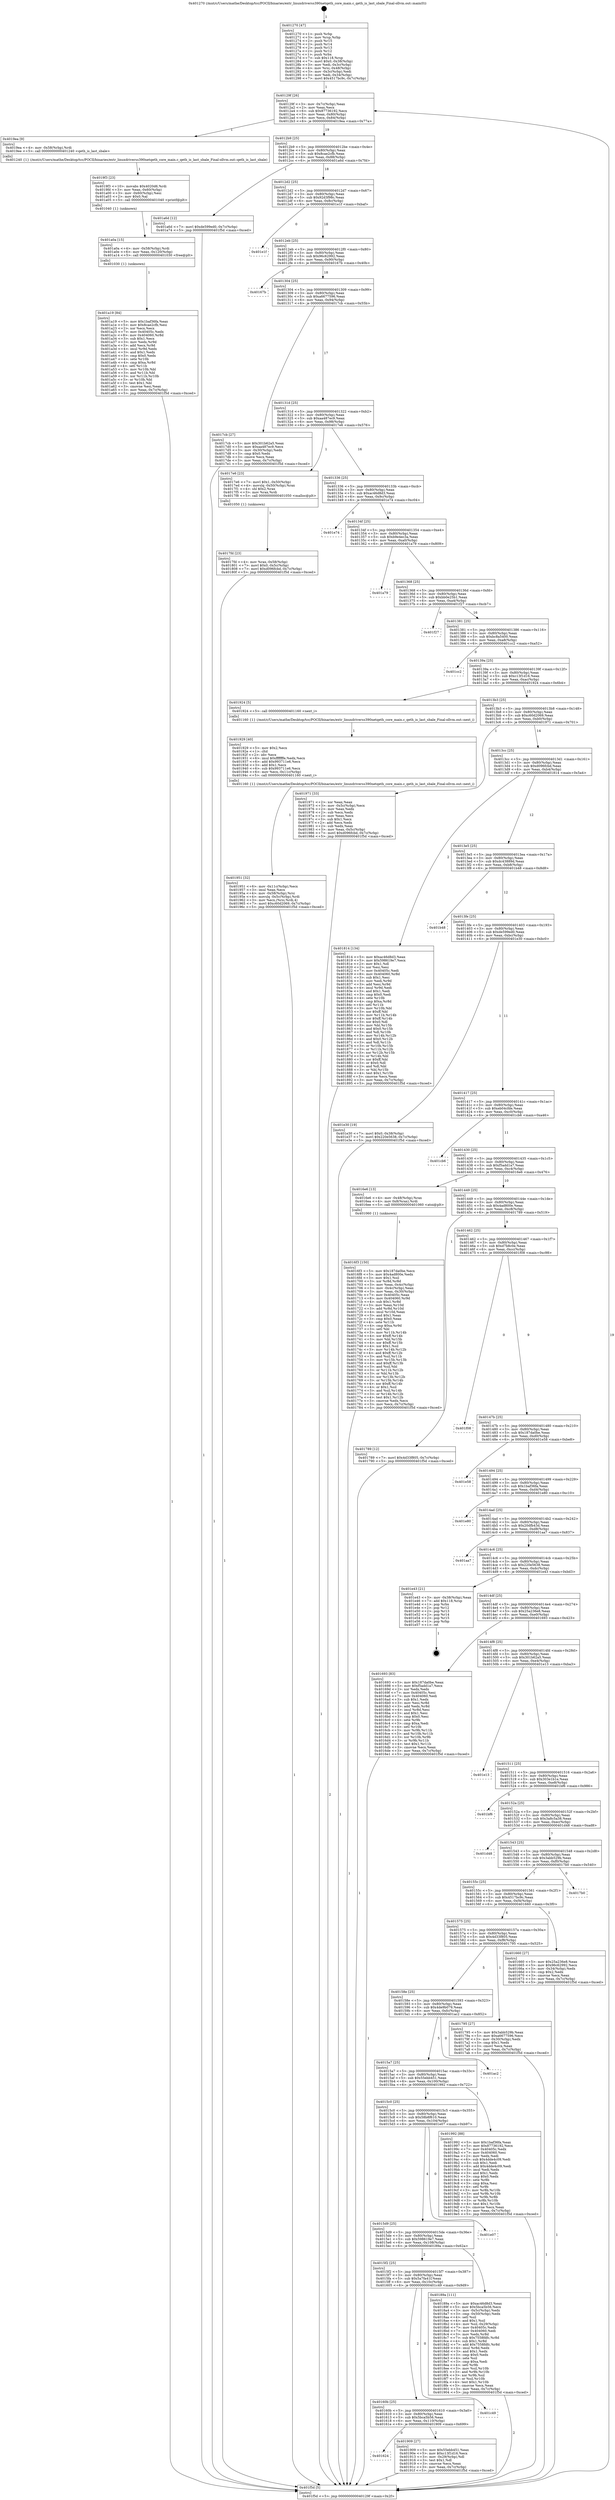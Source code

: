 digraph "0x401270" {
  label = "0x401270 (/mnt/c/Users/mathe/Desktop/tcc/POCII/binaries/extr_linuxdriverss390netqeth_core_main.c_qeth_is_last_sbale_Final-ollvm.out::main(0))"
  labelloc = "t"
  node[shape=record]

  Entry [label="",width=0.3,height=0.3,shape=circle,fillcolor=black,style=filled]
  "0x40129f" [label="{
     0x40129f [26]\l
     | [instrs]\l
     &nbsp;&nbsp;0x40129f \<+3\>: mov -0x7c(%rbp),%eax\l
     &nbsp;&nbsp;0x4012a2 \<+2\>: mov %eax,%ecx\l
     &nbsp;&nbsp;0x4012a4 \<+6\>: sub $0x87736192,%ecx\l
     &nbsp;&nbsp;0x4012aa \<+3\>: mov %eax,-0x80(%rbp)\l
     &nbsp;&nbsp;0x4012ad \<+6\>: mov %ecx,-0x84(%rbp)\l
     &nbsp;&nbsp;0x4012b3 \<+6\>: je 00000000004019ea \<main+0x77a\>\l
  }"]
  "0x4019ea" [label="{
     0x4019ea [9]\l
     | [instrs]\l
     &nbsp;&nbsp;0x4019ea \<+4\>: mov -0x58(%rbp),%rdi\l
     &nbsp;&nbsp;0x4019ee \<+5\>: call 0000000000401240 \<qeth_is_last_sbale\>\l
     | [calls]\l
     &nbsp;&nbsp;0x401240 \{1\} (/mnt/c/Users/mathe/Desktop/tcc/POCII/binaries/extr_linuxdriverss390netqeth_core_main.c_qeth_is_last_sbale_Final-ollvm.out::qeth_is_last_sbale)\l
  }"]
  "0x4012b9" [label="{
     0x4012b9 [25]\l
     | [instrs]\l
     &nbsp;&nbsp;0x4012b9 \<+5\>: jmp 00000000004012be \<main+0x4e\>\l
     &nbsp;&nbsp;0x4012be \<+3\>: mov -0x80(%rbp),%eax\l
     &nbsp;&nbsp;0x4012c1 \<+5\>: sub $0x8cae2cfb,%eax\l
     &nbsp;&nbsp;0x4012c6 \<+6\>: mov %eax,-0x88(%rbp)\l
     &nbsp;&nbsp;0x4012cc \<+6\>: je 0000000000401a6d \<main+0x7fd\>\l
  }"]
  Exit [label="",width=0.3,height=0.3,shape=circle,fillcolor=black,style=filled,peripheries=2]
  "0x401a6d" [label="{
     0x401a6d [12]\l
     | [instrs]\l
     &nbsp;&nbsp;0x401a6d \<+7\>: movl $0xde599ed0,-0x7c(%rbp)\l
     &nbsp;&nbsp;0x401a74 \<+5\>: jmp 0000000000401f5d \<main+0xced\>\l
  }"]
  "0x4012d2" [label="{
     0x4012d2 [25]\l
     | [instrs]\l
     &nbsp;&nbsp;0x4012d2 \<+5\>: jmp 00000000004012d7 \<main+0x67\>\l
     &nbsp;&nbsp;0x4012d7 \<+3\>: mov -0x80(%rbp),%eax\l
     &nbsp;&nbsp;0x4012da \<+5\>: sub $0x92d3f98c,%eax\l
     &nbsp;&nbsp;0x4012df \<+6\>: mov %eax,-0x8c(%rbp)\l
     &nbsp;&nbsp;0x4012e5 \<+6\>: je 0000000000401e1f \<main+0xbaf\>\l
  }"]
  "0x401a19" [label="{
     0x401a19 [84]\l
     | [instrs]\l
     &nbsp;&nbsp;0x401a19 \<+5\>: mov $0x1baf36fa,%eax\l
     &nbsp;&nbsp;0x401a1e \<+5\>: mov $0x8cae2cfb,%esi\l
     &nbsp;&nbsp;0x401a23 \<+2\>: xor %ecx,%ecx\l
     &nbsp;&nbsp;0x401a25 \<+7\>: mov 0x40405c,%edx\l
     &nbsp;&nbsp;0x401a2c \<+8\>: mov 0x404060,%r8d\l
     &nbsp;&nbsp;0x401a34 \<+3\>: sub $0x1,%ecx\l
     &nbsp;&nbsp;0x401a37 \<+3\>: mov %edx,%r9d\l
     &nbsp;&nbsp;0x401a3a \<+3\>: add %ecx,%r9d\l
     &nbsp;&nbsp;0x401a3d \<+4\>: imul %r9d,%edx\l
     &nbsp;&nbsp;0x401a41 \<+3\>: and $0x1,%edx\l
     &nbsp;&nbsp;0x401a44 \<+3\>: cmp $0x0,%edx\l
     &nbsp;&nbsp;0x401a47 \<+4\>: sete %r10b\l
     &nbsp;&nbsp;0x401a4b \<+4\>: cmp $0xa,%r8d\l
     &nbsp;&nbsp;0x401a4f \<+4\>: setl %r11b\l
     &nbsp;&nbsp;0x401a53 \<+3\>: mov %r10b,%bl\l
     &nbsp;&nbsp;0x401a56 \<+3\>: and %r11b,%bl\l
     &nbsp;&nbsp;0x401a59 \<+3\>: xor %r11b,%r10b\l
     &nbsp;&nbsp;0x401a5c \<+3\>: or %r10b,%bl\l
     &nbsp;&nbsp;0x401a5f \<+3\>: test $0x1,%bl\l
     &nbsp;&nbsp;0x401a62 \<+3\>: cmovne %esi,%eax\l
     &nbsp;&nbsp;0x401a65 \<+3\>: mov %eax,-0x7c(%rbp)\l
     &nbsp;&nbsp;0x401a68 \<+5\>: jmp 0000000000401f5d \<main+0xced\>\l
  }"]
  "0x401e1f" [label="{
     0x401e1f\l
  }", style=dashed]
  "0x4012eb" [label="{
     0x4012eb [25]\l
     | [instrs]\l
     &nbsp;&nbsp;0x4012eb \<+5\>: jmp 00000000004012f0 \<main+0x80\>\l
     &nbsp;&nbsp;0x4012f0 \<+3\>: mov -0x80(%rbp),%eax\l
     &nbsp;&nbsp;0x4012f3 \<+5\>: sub $0x96c62992,%eax\l
     &nbsp;&nbsp;0x4012f8 \<+6\>: mov %eax,-0x90(%rbp)\l
     &nbsp;&nbsp;0x4012fe \<+6\>: je 000000000040167b \<main+0x40b\>\l
  }"]
  "0x401a0a" [label="{
     0x401a0a [15]\l
     | [instrs]\l
     &nbsp;&nbsp;0x401a0a \<+4\>: mov -0x58(%rbp),%rdi\l
     &nbsp;&nbsp;0x401a0e \<+6\>: mov %eax,-0x120(%rbp)\l
     &nbsp;&nbsp;0x401a14 \<+5\>: call 0000000000401030 \<free@plt\>\l
     | [calls]\l
     &nbsp;&nbsp;0x401030 \{1\} (unknown)\l
  }"]
  "0x40167b" [label="{
     0x40167b\l
  }", style=dashed]
  "0x401304" [label="{
     0x401304 [25]\l
     | [instrs]\l
     &nbsp;&nbsp;0x401304 \<+5\>: jmp 0000000000401309 \<main+0x99\>\l
     &nbsp;&nbsp;0x401309 \<+3\>: mov -0x80(%rbp),%eax\l
     &nbsp;&nbsp;0x40130c \<+5\>: sub $0xa6677596,%eax\l
     &nbsp;&nbsp;0x401311 \<+6\>: mov %eax,-0x94(%rbp)\l
     &nbsp;&nbsp;0x401317 \<+6\>: je 00000000004017cb \<main+0x55b\>\l
  }"]
  "0x4019f3" [label="{
     0x4019f3 [23]\l
     | [instrs]\l
     &nbsp;&nbsp;0x4019f3 \<+10\>: movabs $0x4020d6,%rdi\l
     &nbsp;&nbsp;0x4019fd \<+3\>: mov %eax,-0x60(%rbp)\l
     &nbsp;&nbsp;0x401a00 \<+3\>: mov -0x60(%rbp),%esi\l
     &nbsp;&nbsp;0x401a03 \<+2\>: mov $0x0,%al\l
     &nbsp;&nbsp;0x401a05 \<+5\>: call 0000000000401040 \<printf@plt\>\l
     | [calls]\l
     &nbsp;&nbsp;0x401040 \{1\} (unknown)\l
  }"]
  "0x4017cb" [label="{
     0x4017cb [27]\l
     | [instrs]\l
     &nbsp;&nbsp;0x4017cb \<+5\>: mov $0x301b62a5,%eax\l
     &nbsp;&nbsp;0x4017d0 \<+5\>: mov $0xaa487ec9,%ecx\l
     &nbsp;&nbsp;0x4017d5 \<+3\>: mov -0x30(%rbp),%edx\l
     &nbsp;&nbsp;0x4017d8 \<+3\>: cmp $0x0,%edx\l
     &nbsp;&nbsp;0x4017db \<+3\>: cmove %ecx,%eax\l
     &nbsp;&nbsp;0x4017de \<+3\>: mov %eax,-0x7c(%rbp)\l
     &nbsp;&nbsp;0x4017e1 \<+5\>: jmp 0000000000401f5d \<main+0xced\>\l
  }"]
  "0x40131d" [label="{
     0x40131d [25]\l
     | [instrs]\l
     &nbsp;&nbsp;0x40131d \<+5\>: jmp 0000000000401322 \<main+0xb2\>\l
     &nbsp;&nbsp;0x401322 \<+3\>: mov -0x80(%rbp),%eax\l
     &nbsp;&nbsp;0x401325 \<+5\>: sub $0xaa487ec9,%eax\l
     &nbsp;&nbsp;0x40132a \<+6\>: mov %eax,-0x98(%rbp)\l
     &nbsp;&nbsp;0x401330 \<+6\>: je 00000000004017e6 \<main+0x576\>\l
  }"]
  "0x401951" [label="{
     0x401951 [32]\l
     | [instrs]\l
     &nbsp;&nbsp;0x401951 \<+6\>: mov -0x11c(%rbp),%ecx\l
     &nbsp;&nbsp;0x401957 \<+3\>: imul %eax,%ecx\l
     &nbsp;&nbsp;0x40195a \<+4\>: mov -0x58(%rbp),%rsi\l
     &nbsp;&nbsp;0x40195e \<+4\>: movslq -0x5c(%rbp),%rdi\l
     &nbsp;&nbsp;0x401962 \<+3\>: mov %ecx,(%rsi,%rdi,4)\l
     &nbsp;&nbsp;0x401965 \<+7\>: movl $0xc60d2069,-0x7c(%rbp)\l
     &nbsp;&nbsp;0x40196c \<+5\>: jmp 0000000000401f5d \<main+0xced\>\l
  }"]
  "0x4017e6" [label="{
     0x4017e6 [23]\l
     | [instrs]\l
     &nbsp;&nbsp;0x4017e6 \<+7\>: movl $0x1,-0x50(%rbp)\l
     &nbsp;&nbsp;0x4017ed \<+4\>: movslq -0x50(%rbp),%rax\l
     &nbsp;&nbsp;0x4017f1 \<+4\>: shl $0x2,%rax\l
     &nbsp;&nbsp;0x4017f5 \<+3\>: mov %rax,%rdi\l
     &nbsp;&nbsp;0x4017f8 \<+5\>: call 0000000000401050 \<malloc@plt\>\l
     | [calls]\l
     &nbsp;&nbsp;0x401050 \{1\} (unknown)\l
  }"]
  "0x401336" [label="{
     0x401336 [25]\l
     | [instrs]\l
     &nbsp;&nbsp;0x401336 \<+5\>: jmp 000000000040133b \<main+0xcb\>\l
     &nbsp;&nbsp;0x40133b \<+3\>: mov -0x80(%rbp),%eax\l
     &nbsp;&nbsp;0x40133e \<+5\>: sub $0xac46d8d3,%eax\l
     &nbsp;&nbsp;0x401343 \<+6\>: mov %eax,-0x9c(%rbp)\l
     &nbsp;&nbsp;0x401349 \<+6\>: je 0000000000401e74 \<main+0xc04\>\l
  }"]
  "0x401929" [label="{
     0x401929 [40]\l
     | [instrs]\l
     &nbsp;&nbsp;0x401929 \<+5\>: mov $0x2,%ecx\l
     &nbsp;&nbsp;0x40192e \<+1\>: cltd\l
     &nbsp;&nbsp;0x40192f \<+2\>: idiv %ecx\l
     &nbsp;&nbsp;0x401931 \<+6\>: imul $0xfffffffe,%edx,%ecx\l
     &nbsp;&nbsp;0x401937 \<+6\>: add $0x993711e6,%ecx\l
     &nbsp;&nbsp;0x40193d \<+3\>: add $0x1,%ecx\l
     &nbsp;&nbsp;0x401940 \<+6\>: sub $0x993711e6,%ecx\l
     &nbsp;&nbsp;0x401946 \<+6\>: mov %ecx,-0x11c(%rbp)\l
     &nbsp;&nbsp;0x40194c \<+5\>: call 0000000000401160 \<next_i\>\l
     | [calls]\l
     &nbsp;&nbsp;0x401160 \{1\} (/mnt/c/Users/mathe/Desktop/tcc/POCII/binaries/extr_linuxdriverss390netqeth_core_main.c_qeth_is_last_sbale_Final-ollvm.out::next_i)\l
  }"]
  "0x401e74" [label="{
     0x401e74\l
  }", style=dashed]
  "0x40134f" [label="{
     0x40134f [25]\l
     | [instrs]\l
     &nbsp;&nbsp;0x40134f \<+5\>: jmp 0000000000401354 \<main+0xe4\>\l
     &nbsp;&nbsp;0x401354 \<+3\>: mov -0x80(%rbp),%eax\l
     &nbsp;&nbsp;0x401357 \<+5\>: sub $0xb9e4ec3a,%eax\l
     &nbsp;&nbsp;0x40135c \<+6\>: mov %eax,-0xa0(%rbp)\l
     &nbsp;&nbsp;0x401362 \<+6\>: je 0000000000401a79 \<main+0x809\>\l
  }"]
  "0x401624" [label="{
     0x401624\l
  }", style=dashed]
  "0x401a79" [label="{
     0x401a79\l
  }", style=dashed]
  "0x401368" [label="{
     0x401368 [25]\l
     | [instrs]\l
     &nbsp;&nbsp;0x401368 \<+5\>: jmp 000000000040136d \<main+0xfd\>\l
     &nbsp;&nbsp;0x40136d \<+3\>: mov -0x80(%rbp),%eax\l
     &nbsp;&nbsp;0x401370 \<+5\>: sub $0xbb0e25b1,%eax\l
     &nbsp;&nbsp;0x401375 \<+6\>: mov %eax,-0xa4(%rbp)\l
     &nbsp;&nbsp;0x40137b \<+6\>: je 0000000000401f27 \<main+0xcb7\>\l
  }"]
  "0x401909" [label="{
     0x401909 [27]\l
     | [instrs]\l
     &nbsp;&nbsp;0x401909 \<+5\>: mov $0x55ebb451,%eax\l
     &nbsp;&nbsp;0x40190e \<+5\>: mov $0xc13f1d16,%ecx\l
     &nbsp;&nbsp;0x401913 \<+3\>: mov -0x29(%rbp),%dl\l
     &nbsp;&nbsp;0x401916 \<+3\>: test $0x1,%dl\l
     &nbsp;&nbsp;0x401919 \<+3\>: cmovne %ecx,%eax\l
     &nbsp;&nbsp;0x40191c \<+3\>: mov %eax,-0x7c(%rbp)\l
     &nbsp;&nbsp;0x40191f \<+5\>: jmp 0000000000401f5d \<main+0xced\>\l
  }"]
  "0x401f27" [label="{
     0x401f27\l
  }", style=dashed]
  "0x401381" [label="{
     0x401381 [25]\l
     | [instrs]\l
     &nbsp;&nbsp;0x401381 \<+5\>: jmp 0000000000401386 \<main+0x116\>\l
     &nbsp;&nbsp;0x401386 \<+3\>: mov -0x80(%rbp),%eax\l
     &nbsp;&nbsp;0x401389 \<+5\>: sub $0xbc8a5400,%eax\l
     &nbsp;&nbsp;0x40138e \<+6\>: mov %eax,-0xa8(%rbp)\l
     &nbsp;&nbsp;0x401394 \<+6\>: je 0000000000401cc2 \<main+0xa52\>\l
  }"]
  "0x40160b" [label="{
     0x40160b [25]\l
     | [instrs]\l
     &nbsp;&nbsp;0x40160b \<+5\>: jmp 0000000000401610 \<main+0x3a0\>\l
     &nbsp;&nbsp;0x401610 \<+3\>: mov -0x80(%rbp),%eax\l
     &nbsp;&nbsp;0x401613 \<+5\>: sub $0x5bca5b56,%eax\l
     &nbsp;&nbsp;0x401618 \<+6\>: mov %eax,-0x110(%rbp)\l
     &nbsp;&nbsp;0x40161e \<+6\>: je 0000000000401909 \<main+0x699\>\l
  }"]
  "0x401cc2" [label="{
     0x401cc2\l
  }", style=dashed]
  "0x40139a" [label="{
     0x40139a [25]\l
     | [instrs]\l
     &nbsp;&nbsp;0x40139a \<+5\>: jmp 000000000040139f \<main+0x12f\>\l
     &nbsp;&nbsp;0x40139f \<+3\>: mov -0x80(%rbp),%eax\l
     &nbsp;&nbsp;0x4013a2 \<+5\>: sub $0xc13f1d16,%eax\l
     &nbsp;&nbsp;0x4013a7 \<+6\>: mov %eax,-0xac(%rbp)\l
     &nbsp;&nbsp;0x4013ad \<+6\>: je 0000000000401924 \<main+0x6b4\>\l
  }"]
  "0x401c49" [label="{
     0x401c49\l
  }", style=dashed]
  "0x401924" [label="{
     0x401924 [5]\l
     | [instrs]\l
     &nbsp;&nbsp;0x401924 \<+5\>: call 0000000000401160 \<next_i\>\l
     | [calls]\l
     &nbsp;&nbsp;0x401160 \{1\} (/mnt/c/Users/mathe/Desktop/tcc/POCII/binaries/extr_linuxdriverss390netqeth_core_main.c_qeth_is_last_sbale_Final-ollvm.out::next_i)\l
  }"]
  "0x4013b3" [label="{
     0x4013b3 [25]\l
     | [instrs]\l
     &nbsp;&nbsp;0x4013b3 \<+5\>: jmp 00000000004013b8 \<main+0x148\>\l
     &nbsp;&nbsp;0x4013b8 \<+3\>: mov -0x80(%rbp),%eax\l
     &nbsp;&nbsp;0x4013bb \<+5\>: sub $0xc60d2069,%eax\l
     &nbsp;&nbsp;0x4013c0 \<+6\>: mov %eax,-0xb0(%rbp)\l
     &nbsp;&nbsp;0x4013c6 \<+6\>: je 0000000000401971 \<main+0x701\>\l
  }"]
  "0x4015f2" [label="{
     0x4015f2 [25]\l
     | [instrs]\l
     &nbsp;&nbsp;0x4015f2 \<+5\>: jmp 00000000004015f7 \<main+0x387\>\l
     &nbsp;&nbsp;0x4015f7 \<+3\>: mov -0x80(%rbp),%eax\l
     &nbsp;&nbsp;0x4015fa \<+5\>: sub $0x5a7fa41f,%eax\l
     &nbsp;&nbsp;0x4015ff \<+6\>: mov %eax,-0x10c(%rbp)\l
     &nbsp;&nbsp;0x401605 \<+6\>: je 0000000000401c49 \<main+0x9d9\>\l
  }"]
  "0x401971" [label="{
     0x401971 [33]\l
     | [instrs]\l
     &nbsp;&nbsp;0x401971 \<+2\>: xor %eax,%eax\l
     &nbsp;&nbsp;0x401973 \<+3\>: mov -0x5c(%rbp),%ecx\l
     &nbsp;&nbsp;0x401976 \<+2\>: mov %eax,%edx\l
     &nbsp;&nbsp;0x401978 \<+2\>: sub %ecx,%edx\l
     &nbsp;&nbsp;0x40197a \<+2\>: mov %eax,%ecx\l
     &nbsp;&nbsp;0x40197c \<+3\>: sub $0x1,%ecx\l
     &nbsp;&nbsp;0x40197f \<+2\>: add %ecx,%edx\l
     &nbsp;&nbsp;0x401981 \<+2\>: sub %edx,%eax\l
     &nbsp;&nbsp;0x401983 \<+3\>: mov %eax,-0x5c(%rbp)\l
     &nbsp;&nbsp;0x401986 \<+7\>: movl $0xd096fcbd,-0x7c(%rbp)\l
     &nbsp;&nbsp;0x40198d \<+5\>: jmp 0000000000401f5d \<main+0xced\>\l
  }"]
  "0x4013cc" [label="{
     0x4013cc [25]\l
     | [instrs]\l
     &nbsp;&nbsp;0x4013cc \<+5\>: jmp 00000000004013d1 \<main+0x161\>\l
     &nbsp;&nbsp;0x4013d1 \<+3\>: mov -0x80(%rbp),%eax\l
     &nbsp;&nbsp;0x4013d4 \<+5\>: sub $0xd096fcbd,%eax\l
     &nbsp;&nbsp;0x4013d9 \<+6\>: mov %eax,-0xb4(%rbp)\l
     &nbsp;&nbsp;0x4013df \<+6\>: je 0000000000401814 \<main+0x5a4\>\l
  }"]
  "0x40189a" [label="{
     0x40189a [111]\l
     | [instrs]\l
     &nbsp;&nbsp;0x40189a \<+5\>: mov $0xac46d8d3,%eax\l
     &nbsp;&nbsp;0x40189f \<+5\>: mov $0x5bca5b56,%ecx\l
     &nbsp;&nbsp;0x4018a4 \<+3\>: mov -0x5c(%rbp),%edx\l
     &nbsp;&nbsp;0x4018a7 \<+3\>: cmp -0x50(%rbp),%edx\l
     &nbsp;&nbsp;0x4018aa \<+4\>: setl %sil\l
     &nbsp;&nbsp;0x4018ae \<+4\>: and $0x1,%sil\l
     &nbsp;&nbsp;0x4018b2 \<+4\>: mov %sil,-0x29(%rbp)\l
     &nbsp;&nbsp;0x4018b6 \<+7\>: mov 0x40405c,%edx\l
     &nbsp;&nbsp;0x4018bd \<+7\>: mov 0x404060,%edi\l
     &nbsp;&nbsp;0x4018c4 \<+3\>: mov %edx,%r8d\l
     &nbsp;&nbsp;0x4018c7 \<+7\>: sub $0x7558fdfc,%r8d\l
     &nbsp;&nbsp;0x4018ce \<+4\>: sub $0x1,%r8d\l
     &nbsp;&nbsp;0x4018d2 \<+7\>: add $0x7558fdfc,%r8d\l
     &nbsp;&nbsp;0x4018d9 \<+4\>: imul %r8d,%edx\l
     &nbsp;&nbsp;0x4018dd \<+3\>: and $0x1,%edx\l
     &nbsp;&nbsp;0x4018e0 \<+3\>: cmp $0x0,%edx\l
     &nbsp;&nbsp;0x4018e3 \<+4\>: sete %sil\l
     &nbsp;&nbsp;0x4018e7 \<+3\>: cmp $0xa,%edi\l
     &nbsp;&nbsp;0x4018ea \<+4\>: setl %r9b\l
     &nbsp;&nbsp;0x4018ee \<+3\>: mov %sil,%r10b\l
     &nbsp;&nbsp;0x4018f1 \<+3\>: and %r9b,%r10b\l
     &nbsp;&nbsp;0x4018f4 \<+3\>: xor %r9b,%sil\l
     &nbsp;&nbsp;0x4018f7 \<+3\>: or %sil,%r10b\l
     &nbsp;&nbsp;0x4018fa \<+4\>: test $0x1,%r10b\l
     &nbsp;&nbsp;0x4018fe \<+3\>: cmovne %ecx,%eax\l
     &nbsp;&nbsp;0x401901 \<+3\>: mov %eax,-0x7c(%rbp)\l
     &nbsp;&nbsp;0x401904 \<+5\>: jmp 0000000000401f5d \<main+0xced\>\l
  }"]
  "0x401814" [label="{
     0x401814 [134]\l
     | [instrs]\l
     &nbsp;&nbsp;0x401814 \<+5\>: mov $0xac46d8d3,%eax\l
     &nbsp;&nbsp;0x401819 \<+5\>: mov $0x598619e7,%ecx\l
     &nbsp;&nbsp;0x40181e \<+2\>: mov $0x1,%dl\l
     &nbsp;&nbsp;0x401820 \<+2\>: xor %esi,%esi\l
     &nbsp;&nbsp;0x401822 \<+7\>: mov 0x40405c,%edi\l
     &nbsp;&nbsp;0x401829 \<+8\>: mov 0x404060,%r8d\l
     &nbsp;&nbsp;0x401831 \<+3\>: sub $0x1,%esi\l
     &nbsp;&nbsp;0x401834 \<+3\>: mov %edi,%r9d\l
     &nbsp;&nbsp;0x401837 \<+3\>: add %esi,%r9d\l
     &nbsp;&nbsp;0x40183a \<+4\>: imul %r9d,%edi\l
     &nbsp;&nbsp;0x40183e \<+3\>: and $0x1,%edi\l
     &nbsp;&nbsp;0x401841 \<+3\>: cmp $0x0,%edi\l
     &nbsp;&nbsp;0x401844 \<+4\>: sete %r10b\l
     &nbsp;&nbsp;0x401848 \<+4\>: cmp $0xa,%r8d\l
     &nbsp;&nbsp;0x40184c \<+4\>: setl %r11b\l
     &nbsp;&nbsp;0x401850 \<+3\>: mov %r10b,%bl\l
     &nbsp;&nbsp;0x401853 \<+3\>: xor $0xff,%bl\l
     &nbsp;&nbsp;0x401856 \<+3\>: mov %r11b,%r14b\l
     &nbsp;&nbsp;0x401859 \<+4\>: xor $0xff,%r14b\l
     &nbsp;&nbsp;0x40185d \<+3\>: xor $0x0,%dl\l
     &nbsp;&nbsp;0x401860 \<+3\>: mov %bl,%r15b\l
     &nbsp;&nbsp;0x401863 \<+4\>: and $0x0,%r15b\l
     &nbsp;&nbsp;0x401867 \<+3\>: and %dl,%r10b\l
     &nbsp;&nbsp;0x40186a \<+3\>: mov %r14b,%r12b\l
     &nbsp;&nbsp;0x40186d \<+4\>: and $0x0,%r12b\l
     &nbsp;&nbsp;0x401871 \<+3\>: and %dl,%r11b\l
     &nbsp;&nbsp;0x401874 \<+3\>: or %r10b,%r15b\l
     &nbsp;&nbsp;0x401877 \<+3\>: or %r11b,%r12b\l
     &nbsp;&nbsp;0x40187a \<+3\>: xor %r12b,%r15b\l
     &nbsp;&nbsp;0x40187d \<+3\>: or %r14b,%bl\l
     &nbsp;&nbsp;0x401880 \<+3\>: xor $0xff,%bl\l
     &nbsp;&nbsp;0x401883 \<+3\>: or $0x0,%dl\l
     &nbsp;&nbsp;0x401886 \<+2\>: and %dl,%bl\l
     &nbsp;&nbsp;0x401888 \<+3\>: or %bl,%r15b\l
     &nbsp;&nbsp;0x40188b \<+4\>: test $0x1,%r15b\l
     &nbsp;&nbsp;0x40188f \<+3\>: cmovne %ecx,%eax\l
     &nbsp;&nbsp;0x401892 \<+3\>: mov %eax,-0x7c(%rbp)\l
     &nbsp;&nbsp;0x401895 \<+5\>: jmp 0000000000401f5d \<main+0xced\>\l
  }"]
  "0x4013e5" [label="{
     0x4013e5 [25]\l
     | [instrs]\l
     &nbsp;&nbsp;0x4013e5 \<+5\>: jmp 00000000004013ea \<main+0x17a\>\l
     &nbsp;&nbsp;0x4013ea \<+3\>: mov -0x80(%rbp),%eax\l
     &nbsp;&nbsp;0x4013ed \<+5\>: sub $0xdc43889d,%eax\l
     &nbsp;&nbsp;0x4013f2 \<+6\>: mov %eax,-0xb8(%rbp)\l
     &nbsp;&nbsp;0x4013f8 \<+6\>: je 0000000000401b48 \<main+0x8d8\>\l
  }"]
  "0x4015d9" [label="{
     0x4015d9 [25]\l
     | [instrs]\l
     &nbsp;&nbsp;0x4015d9 \<+5\>: jmp 00000000004015de \<main+0x36e\>\l
     &nbsp;&nbsp;0x4015de \<+3\>: mov -0x80(%rbp),%eax\l
     &nbsp;&nbsp;0x4015e1 \<+5\>: sub $0x598619e7,%eax\l
     &nbsp;&nbsp;0x4015e6 \<+6\>: mov %eax,-0x108(%rbp)\l
     &nbsp;&nbsp;0x4015ec \<+6\>: je 000000000040189a \<main+0x62a\>\l
  }"]
  "0x401b48" [label="{
     0x401b48\l
  }", style=dashed]
  "0x4013fe" [label="{
     0x4013fe [25]\l
     | [instrs]\l
     &nbsp;&nbsp;0x4013fe \<+5\>: jmp 0000000000401403 \<main+0x193\>\l
     &nbsp;&nbsp;0x401403 \<+3\>: mov -0x80(%rbp),%eax\l
     &nbsp;&nbsp;0x401406 \<+5\>: sub $0xde599ed0,%eax\l
     &nbsp;&nbsp;0x40140b \<+6\>: mov %eax,-0xbc(%rbp)\l
     &nbsp;&nbsp;0x401411 \<+6\>: je 0000000000401e30 \<main+0xbc0\>\l
  }"]
  "0x401e07" [label="{
     0x401e07\l
  }", style=dashed]
  "0x401e30" [label="{
     0x401e30 [19]\l
     | [instrs]\l
     &nbsp;&nbsp;0x401e30 \<+7\>: movl $0x0,-0x38(%rbp)\l
     &nbsp;&nbsp;0x401e37 \<+7\>: movl $0x220e5638,-0x7c(%rbp)\l
     &nbsp;&nbsp;0x401e3e \<+5\>: jmp 0000000000401f5d \<main+0xced\>\l
  }"]
  "0x401417" [label="{
     0x401417 [25]\l
     | [instrs]\l
     &nbsp;&nbsp;0x401417 \<+5\>: jmp 000000000040141c \<main+0x1ac\>\l
     &nbsp;&nbsp;0x40141c \<+3\>: mov -0x80(%rbp),%eax\l
     &nbsp;&nbsp;0x40141f \<+5\>: sub $0xeb04cfde,%eax\l
     &nbsp;&nbsp;0x401424 \<+6\>: mov %eax,-0xc0(%rbp)\l
     &nbsp;&nbsp;0x40142a \<+6\>: je 0000000000401cb6 \<main+0xa46\>\l
  }"]
  "0x4015c0" [label="{
     0x4015c0 [25]\l
     | [instrs]\l
     &nbsp;&nbsp;0x4015c0 \<+5\>: jmp 00000000004015c5 \<main+0x355\>\l
     &nbsp;&nbsp;0x4015c5 \<+3\>: mov -0x80(%rbp),%eax\l
     &nbsp;&nbsp;0x4015c8 \<+5\>: sub $0x58b8f610,%eax\l
     &nbsp;&nbsp;0x4015cd \<+6\>: mov %eax,-0x104(%rbp)\l
     &nbsp;&nbsp;0x4015d3 \<+6\>: je 0000000000401e07 \<main+0xb97\>\l
  }"]
  "0x401cb6" [label="{
     0x401cb6\l
  }", style=dashed]
  "0x401430" [label="{
     0x401430 [25]\l
     | [instrs]\l
     &nbsp;&nbsp;0x401430 \<+5\>: jmp 0000000000401435 \<main+0x1c5\>\l
     &nbsp;&nbsp;0x401435 \<+3\>: mov -0x80(%rbp),%eax\l
     &nbsp;&nbsp;0x401438 \<+5\>: sub $0xf5add1a7,%eax\l
     &nbsp;&nbsp;0x40143d \<+6\>: mov %eax,-0xc4(%rbp)\l
     &nbsp;&nbsp;0x401443 \<+6\>: je 00000000004016e6 \<main+0x476\>\l
  }"]
  "0x401992" [label="{
     0x401992 [88]\l
     | [instrs]\l
     &nbsp;&nbsp;0x401992 \<+5\>: mov $0x1baf36fa,%eax\l
     &nbsp;&nbsp;0x401997 \<+5\>: mov $0x87736192,%ecx\l
     &nbsp;&nbsp;0x40199c \<+7\>: mov 0x40405c,%edx\l
     &nbsp;&nbsp;0x4019a3 \<+7\>: mov 0x404060,%esi\l
     &nbsp;&nbsp;0x4019aa \<+2\>: mov %edx,%edi\l
     &nbsp;&nbsp;0x4019ac \<+6\>: sub $0x4dde4c09,%edi\l
     &nbsp;&nbsp;0x4019b2 \<+3\>: sub $0x1,%edi\l
     &nbsp;&nbsp;0x4019b5 \<+6\>: add $0x4dde4c09,%edi\l
     &nbsp;&nbsp;0x4019bb \<+3\>: imul %edi,%edx\l
     &nbsp;&nbsp;0x4019be \<+3\>: and $0x1,%edx\l
     &nbsp;&nbsp;0x4019c1 \<+3\>: cmp $0x0,%edx\l
     &nbsp;&nbsp;0x4019c4 \<+4\>: sete %r8b\l
     &nbsp;&nbsp;0x4019c8 \<+3\>: cmp $0xa,%esi\l
     &nbsp;&nbsp;0x4019cb \<+4\>: setl %r9b\l
     &nbsp;&nbsp;0x4019cf \<+3\>: mov %r8b,%r10b\l
     &nbsp;&nbsp;0x4019d2 \<+3\>: and %r9b,%r10b\l
     &nbsp;&nbsp;0x4019d5 \<+3\>: xor %r9b,%r8b\l
     &nbsp;&nbsp;0x4019d8 \<+3\>: or %r8b,%r10b\l
     &nbsp;&nbsp;0x4019db \<+4\>: test $0x1,%r10b\l
     &nbsp;&nbsp;0x4019df \<+3\>: cmovne %ecx,%eax\l
     &nbsp;&nbsp;0x4019e2 \<+3\>: mov %eax,-0x7c(%rbp)\l
     &nbsp;&nbsp;0x4019e5 \<+5\>: jmp 0000000000401f5d \<main+0xced\>\l
  }"]
  "0x4016e6" [label="{
     0x4016e6 [13]\l
     | [instrs]\l
     &nbsp;&nbsp;0x4016e6 \<+4\>: mov -0x48(%rbp),%rax\l
     &nbsp;&nbsp;0x4016ea \<+4\>: mov 0x8(%rax),%rdi\l
     &nbsp;&nbsp;0x4016ee \<+5\>: call 0000000000401060 \<atoi@plt\>\l
     | [calls]\l
     &nbsp;&nbsp;0x401060 \{1\} (unknown)\l
  }"]
  "0x401449" [label="{
     0x401449 [25]\l
     | [instrs]\l
     &nbsp;&nbsp;0x401449 \<+5\>: jmp 000000000040144e \<main+0x1de\>\l
     &nbsp;&nbsp;0x40144e \<+3\>: mov -0x80(%rbp),%eax\l
     &nbsp;&nbsp;0x401451 \<+5\>: sub $0x4ad800e,%eax\l
     &nbsp;&nbsp;0x401456 \<+6\>: mov %eax,-0xc8(%rbp)\l
     &nbsp;&nbsp;0x40145c \<+6\>: je 0000000000401789 \<main+0x519\>\l
  }"]
  "0x4015a7" [label="{
     0x4015a7 [25]\l
     | [instrs]\l
     &nbsp;&nbsp;0x4015a7 \<+5\>: jmp 00000000004015ac \<main+0x33c\>\l
     &nbsp;&nbsp;0x4015ac \<+3\>: mov -0x80(%rbp),%eax\l
     &nbsp;&nbsp;0x4015af \<+5\>: sub $0x55ebb451,%eax\l
     &nbsp;&nbsp;0x4015b4 \<+6\>: mov %eax,-0x100(%rbp)\l
     &nbsp;&nbsp;0x4015ba \<+6\>: je 0000000000401992 \<main+0x722\>\l
  }"]
  "0x401789" [label="{
     0x401789 [12]\l
     | [instrs]\l
     &nbsp;&nbsp;0x401789 \<+7\>: movl $0x4d33f805,-0x7c(%rbp)\l
     &nbsp;&nbsp;0x401790 \<+5\>: jmp 0000000000401f5d \<main+0xced\>\l
  }"]
  "0x401462" [label="{
     0x401462 [25]\l
     | [instrs]\l
     &nbsp;&nbsp;0x401462 \<+5\>: jmp 0000000000401467 \<main+0x1f7\>\l
     &nbsp;&nbsp;0x401467 \<+3\>: mov -0x80(%rbp),%eax\l
     &nbsp;&nbsp;0x40146a \<+5\>: sub $0xd7b8c0e,%eax\l
     &nbsp;&nbsp;0x40146f \<+6\>: mov %eax,-0xcc(%rbp)\l
     &nbsp;&nbsp;0x401475 \<+6\>: je 0000000000401f08 \<main+0xc98\>\l
  }"]
  "0x401ac2" [label="{
     0x401ac2\l
  }", style=dashed]
  "0x401f08" [label="{
     0x401f08\l
  }", style=dashed]
  "0x40147b" [label="{
     0x40147b [25]\l
     | [instrs]\l
     &nbsp;&nbsp;0x40147b \<+5\>: jmp 0000000000401480 \<main+0x210\>\l
     &nbsp;&nbsp;0x401480 \<+3\>: mov -0x80(%rbp),%eax\l
     &nbsp;&nbsp;0x401483 \<+5\>: sub $0x187da0be,%eax\l
     &nbsp;&nbsp;0x401488 \<+6\>: mov %eax,-0xd0(%rbp)\l
     &nbsp;&nbsp;0x40148e \<+6\>: je 0000000000401e58 \<main+0xbe8\>\l
  }"]
  "0x4017fd" [label="{
     0x4017fd [23]\l
     | [instrs]\l
     &nbsp;&nbsp;0x4017fd \<+4\>: mov %rax,-0x58(%rbp)\l
     &nbsp;&nbsp;0x401801 \<+7\>: movl $0x0,-0x5c(%rbp)\l
     &nbsp;&nbsp;0x401808 \<+7\>: movl $0xd096fcbd,-0x7c(%rbp)\l
     &nbsp;&nbsp;0x40180f \<+5\>: jmp 0000000000401f5d \<main+0xced\>\l
  }"]
  "0x401e58" [label="{
     0x401e58\l
  }", style=dashed]
  "0x401494" [label="{
     0x401494 [25]\l
     | [instrs]\l
     &nbsp;&nbsp;0x401494 \<+5\>: jmp 0000000000401499 \<main+0x229\>\l
     &nbsp;&nbsp;0x401499 \<+3\>: mov -0x80(%rbp),%eax\l
     &nbsp;&nbsp;0x40149c \<+5\>: sub $0x1baf36fa,%eax\l
     &nbsp;&nbsp;0x4014a1 \<+6\>: mov %eax,-0xd4(%rbp)\l
     &nbsp;&nbsp;0x4014a7 \<+6\>: je 0000000000401e80 \<main+0xc10\>\l
  }"]
  "0x40158e" [label="{
     0x40158e [25]\l
     | [instrs]\l
     &nbsp;&nbsp;0x40158e \<+5\>: jmp 0000000000401593 \<main+0x323\>\l
     &nbsp;&nbsp;0x401593 \<+3\>: mov -0x80(%rbp),%eax\l
     &nbsp;&nbsp;0x401596 \<+5\>: sub $0x4de9b079,%eax\l
     &nbsp;&nbsp;0x40159b \<+6\>: mov %eax,-0xfc(%rbp)\l
     &nbsp;&nbsp;0x4015a1 \<+6\>: je 0000000000401ac2 \<main+0x852\>\l
  }"]
  "0x401e80" [label="{
     0x401e80\l
  }", style=dashed]
  "0x4014ad" [label="{
     0x4014ad [25]\l
     | [instrs]\l
     &nbsp;&nbsp;0x4014ad \<+5\>: jmp 00000000004014b2 \<main+0x242\>\l
     &nbsp;&nbsp;0x4014b2 \<+3\>: mov -0x80(%rbp),%eax\l
     &nbsp;&nbsp;0x4014b5 \<+5\>: sub $0x20dfb43d,%eax\l
     &nbsp;&nbsp;0x4014ba \<+6\>: mov %eax,-0xd8(%rbp)\l
     &nbsp;&nbsp;0x4014c0 \<+6\>: je 0000000000401aa7 \<main+0x837\>\l
  }"]
  "0x401795" [label="{
     0x401795 [27]\l
     | [instrs]\l
     &nbsp;&nbsp;0x401795 \<+5\>: mov $0x3abb529b,%eax\l
     &nbsp;&nbsp;0x40179a \<+5\>: mov $0xa6677596,%ecx\l
     &nbsp;&nbsp;0x40179f \<+3\>: mov -0x30(%rbp),%edx\l
     &nbsp;&nbsp;0x4017a2 \<+3\>: cmp $0x1,%edx\l
     &nbsp;&nbsp;0x4017a5 \<+3\>: cmovl %ecx,%eax\l
     &nbsp;&nbsp;0x4017a8 \<+3\>: mov %eax,-0x7c(%rbp)\l
     &nbsp;&nbsp;0x4017ab \<+5\>: jmp 0000000000401f5d \<main+0xced\>\l
  }"]
  "0x401aa7" [label="{
     0x401aa7\l
  }", style=dashed]
  "0x4014c6" [label="{
     0x4014c6 [25]\l
     | [instrs]\l
     &nbsp;&nbsp;0x4014c6 \<+5\>: jmp 00000000004014cb \<main+0x25b\>\l
     &nbsp;&nbsp;0x4014cb \<+3\>: mov -0x80(%rbp),%eax\l
     &nbsp;&nbsp;0x4014ce \<+5\>: sub $0x220e5638,%eax\l
     &nbsp;&nbsp;0x4014d3 \<+6\>: mov %eax,-0xdc(%rbp)\l
     &nbsp;&nbsp;0x4014d9 \<+6\>: je 0000000000401e43 \<main+0xbd3\>\l
  }"]
  "0x4016f3" [label="{
     0x4016f3 [150]\l
     | [instrs]\l
     &nbsp;&nbsp;0x4016f3 \<+5\>: mov $0x187da0be,%ecx\l
     &nbsp;&nbsp;0x4016f8 \<+5\>: mov $0x4ad800e,%edx\l
     &nbsp;&nbsp;0x4016fd \<+3\>: mov $0x1,%sil\l
     &nbsp;&nbsp;0x401700 \<+3\>: xor %r8d,%r8d\l
     &nbsp;&nbsp;0x401703 \<+3\>: mov %eax,-0x4c(%rbp)\l
     &nbsp;&nbsp;0x401706 \<+3\>: mov -0x4c(%rbp),%eax\l
     &nbsp;&nbsp;0x401709 \<+3\>: mov %eax,-0x30(%rbp)\l
     &nbsp;&nbsp;0x40170c \<+7\>: mov 0x40405c,%eax\l
     &nbsp;&nbsp;0x401713 \<+8\>: mov 0x404060,%r9d\l
     &nbsp;&nbsp;0x40171b \<+4\>: sub $0x1,%r8d\l
     &nbsp;&nbsp;0x40171f \<+3\>: mov %eax,%r10d\l
     &nbsp;&nbsp;0x401722 \<+3\>: add %r8d,%r10d\l
     &nbsp;&nbsp;0x401725 \<+4\>: imul %r10d,%eax\l
     &nbsp;&nbsp;0x401729 \<+3\>: and $0x1,%eax\l
     &nbsp;&nbsp;0x40172c \<+3\>: cmp $0x0,%eax\l
     &nbsp;&nbsp;0x40172f \<+4\>: sete %r11b\l
     &nbsp;&nbsp;0x401733 \<+4\>: cmp $0xa,%r9d\l
     &nbsp;&nbsp;0x401737 \<+3\>: setl %bl\l
     &nbsp;&nbsp;0x40173a \<+3\>: mov %r11b,%r14b\l
     &nbsp;&nbsp;0x40173d \<+4\>: xor $0xff,%r14b\l
     &nbsp;&nbsp;0x401741 \<+3\>: mov %bl,%r15b\l
     &nbsp;&nbsp;0x401744 \<+4\>: xor $0xff,%r15b\l
     &nbsp;&nbsp;0x401748 \<+4\>: xor $0x1,%sil\l
     &nbsp;&nbsp;0x40174c \<+3\>: mov %r14b,%r12b\l
     &nbsp;&nbsp;0x40174f \<+4\>: and $0xff,%r12b\l
     &nbsp;&nbsp;0x401753 \<+3\>: and %sil,%r11b\l
     &nbsp;&nbsp;0x401756 \<+3\>: mov %r15b,%r13b\l
     &nbsp;&nbsp;0x401759 \<+4\>: and $0xff,%r13b\l
     &nbsp;&nbsp;0x40175d \<+3\>: and %sil,%bl\l
     &nbsp;&nbsp;0x401760 \<+3\>: or %r11b,%r12b\l
     &nbsp;&nbsp;0x401763 \<+3\>: or %bl,%r13b\l
     &nbsp;&nbsp;0x401766 \<+3\>: xor %r13b,%r12b\l
     &nbsp;&nbsp;0x401769 \<+3\>: or %r15b,%r14b\l
     &nbsp;&nbsp;0x40176c \<+4\>: xor $0xff,%r14b\l
     &nbsp;&nbsp;0x401770 \<+4\>: or $0x1,%sil\l
     &nbsp;&nbsp;0x401774 \<+3\>: and %sil,%r14b\l
     &nbsp;&nbsp;0x401777 \<+3\>: or %r14b,%r12b\l
     &nbsp;&nbsp;0x40177a \<+4\>: test $0x1,%r12b\l
     &nbsp;&nbsp;0x40177e \<+3\>: cmovne %edx,%ecx\l
     &nbsp;&nbsp;0x401781 \<+3\>: mov %ecx,-0x7c(%rbp)\l
     &nbsp;&nbsp;0x401784 \<+5\>: jmp 0000000000401f5d \<main+0xced\>\l
  }"]
  "0x401e43" [label="{
     0x401e43 [21]\l
     | [instrs]\l
     &nbsp;&nbsp;0x401e43 \<+3\>: mov -0x38(%rbp),%eax\l
     &nbsp;&nbsp;0x401e46 \<+7\>: add $0x118,%rsp\l
     &nbsp;&nbsp;0x401e4d \<+1\>: pop %rbx\l
     &nbsp;&nbsp;0x401e4e \<+2\>: pop %r12\l
     &nbsp;&nbsp;0x401e50 \<+2\>: pop %r13\l
     &nbsp;&nbsp;0x401e52 \<+2\>: pop %r14\l
     &nbsp;&nbsp;0x401e54 \<+2\>: pop %r15\l
     &nbsp;&nbsp;0x401e56 \<+1\>: pop %rbp\l
     &nbsp;&nbsp;0x401e57 \<+1\>: ret\l
  }"]
  "0x4014df" [label="{
     0x4014df [25]\l
     | [instrs]\l
     &nbsp;&nbsp;0x4014df \<+5\>: jmp 00000000004014e4 \<main+0x274\>\l
     &nbsp;&nbsp;0x4014e4 \<+3\>: mov -0x80(%rbp),%eax\l
     &nbsp;&nbsp;0x4014e7 \<+5\>: sub $0x25a236e8,%eax\l
     &nbsp;&nbsp;0x4014ec \<+6\>: mov %eax,-0xe0(%rbp)\l
     &nbsp;&nbsp;0x4014f2 \<+6\>: je 0000000000401693 \<main+0x423\>\l
  }"]
  "0x401270" [label="{
     0x401270 [47]\l
     | [instrs]\l
     &nbsp;&nbsp;0x401270 \<+1\>: push %rbp\l
     &nbsp;&nbsp;0x401271 \<+3\>: mov %rsp,%rbp\l
     &nbsp;&nbsp;0x401274 \<+2\>: push %r15\l
     &nbsp;&nbsp;0x401276 \<+2\>: push %r14\l
     &nbsp;&nbsp;0x401278 \<+2\>: push %r13\l
     &nbsp;&nbsp;0x40127a \<+2\>: push %r12\l
     &nbsp;&nbsp;0x40127c \<+1\>: push %rbx\l
     &nbsp;&nbsp;0x40127d \<+7\>: sub $0x118,%rsp\l
     &nbsp;&nbsp;0x401284 \<+7\>: movl $0x0,-0x38(%rbp)\l
     &nbsp;&nbsp;0x40128b \<+3\>: mov %edi,-0x3c(%rbp)\l
     &nbsp;&nbsp;0x40128e \<+4\>: mov %rsi,-0x48(%rbp)\l
     &nbsp;&nbsp;0x401292 \<+3\>: mov -0x3c(%rbp),%edi\l
     &nbsp;&nbsp;0x401295 \<+3\>: mov %edi,-0x34(%rbp)\l
     &nbsp;&nbsp;0x401298 \<+7\>: movl $0x4517bc9c,-0x7c(%rbp)\l
  }"]
  "0x401693" [label="{
     0x401693 [83]\l
     | [instrs]\l
     &nbsp;&nbsp;0x401693 \<+5\>: mov $0x187da0be,%eax\l
     &nbsp;&nbsp;0x401698 \<+5\>: mov $0xf5add1a7,%ecx\l
     &nbsp;&nbsp;0x40169d \<+2\>: xor %edx,%edx\l
     &nbsp;&nbsp;0x40169f \<+7\>: mov 0x40405c,%esi\l
     &nbsp;&nbsp;0x4016a6 \<+7\>: mov 0x404060,%edi\l
     &nbsp;&nbsp;0x4016ad \<+3\>: sub $0x1,%edx\l
     &nbsp;&nbsp;0x4016b0 \<+3\>: mov %esi,%r8d\l
     &nbsp;&nbsp;0x4016b3 \<+3\>: add %edx,%r8d\l
     &nbsp;&nbsp;0x4016b6 \<+4\>: imul %r8d,%esi\l
     &nbsp;&nbsp;0x4016ba \<+3\>: and $0x1,%esi\l
     &nbsp;&nbsp;0x4016bd \<+3\>: cmp $0x0,%esi\l
     &nbsp;&nbsp;0x4016c0 \<+4\>: sete %r9b\l
     &nbsp;&nbsp;0x4016c4 \<+3\>: cmp $0xa,%edi\l
     &nbsp;&nbsp;0x4016c7 \<+4\>: setl %r10b\l
     &nbsp;&nbsp;0x4016cb \<+3\>: mov %r9b,%r11b\l
     &nbsp;&nbsp;0x4016ce \<+3\>: and %r10b,%r11b\l
     &nbsp;&nbsp;0x4016d1 \<+3\>: xor %r10b,%r9b\l
     &nbsp;&nbsp;0x4016d4 \<+3\>: or %r9b,%r11b\l
     &nbsp;&nbsp;0x4016d7 \<+4\>: test $0x1,%r11b\l
     &nbsp;&nbsp;0x4016db \<+3\>: cmovne %ecx,%eax\l
     &nbsp;&nbsp;0x4016de \<+3\>: mov %eax,-0x7c(%rbp)\l
     &nbsp;&nbsp;0x4016e1 \<+5\>: jmp 0000000000401f5d \<main+0xced\>\l
  }"]
  "0x4014f8" [label="{
     0x4014f8 [25]\l
     | [instrs]\l
     &nbsp;&nbsp;0x4014f8 \<+5\>: jmp 00000000004014fd \<main+0x28d\>\l
     &nbsp;&nbsp;0x4014fd \<+3\>: mov -0x80(%rbp),%eax\l
     &nbsp;&nbsp;0x401500 \<+5\>: sub $0x301b62a5,%eax\l
     &nbsp;&nbsp;0x401505 \<+6\>: mov %eax,-0xe4(%rbp)\l
     &nbsp;&nbsp;0x40150b \<+6\>: je 0000000000401e13 \<main+0xba3\>\l
  }"]
  "0x401f5d" [label="{
     0x401f5d [5]\l
     | [instrs]\l
     &nbsp;&nbsp;0x401f5d \<+5\>: jmp 000000000040129f \<main+0x2f\>\l
  }"]
  "0x401e13" [label="{
     0x401e13\l
  }", style=dashed]
  "0x401511" [label="{
     0x401511 [25]\l
     | [instrs]\l
     &nbsp;&nbsp;0x401511 \<+5\>: jmp 0000000000401516 \<main+0x2a6\>\l
     &nbsp;&nbsp;0x401516 \<+3\>: mov -0x80(%rbp),%eax\l
     &nbsp;&nbsp;0x401519 \<+5\>: sub $0x303e1b1e,%eax\l
     &nbsp;&nbsp;0x40151e \<+6\>: mov %eax,-0xe8(%rbp)\l
     &nbsp;&nbsp;0x401524 \<+6\>: je 0000000000401bf6 \<main+0x986\>\l
  }"]
  "0x401575" [label="{
     0x401575 [25]\l
     | [instrs]\l
     &nbsp;&nbsp;0x401575 \<+5\>: jmp 000000000040157a \<main+0x30a\>\l
     &nbsp;&nbsp;0x40157a \<+3\>: mov -0x80(%rbp),%eax\l
     &nbsp;&nbsp;0x40157d \<+5\>: sub $0x4d33f805,%eax\l
     &nbsp;&nbsp;0x401582 \<+6\>: mov %eax,-0xf8(%rbp)\l
     &nbsp;&nbsp;0x401588 \<+6\>: je 0000000000401795 \<main+0x525\>\l
  }"]
  "0x401bf6" [label="{
     0x401bf6\l
  }", style=dashed]
  "0x40152a" [label="{
     0x40152a [25]\l
     | [instrs]\l
     &nbsp;&nbsp;0x40152a \<+5\>: jmp 000000000040152f \<main+0x2bf\>\l
     &nbsp;&nbsp;0x40152f \<+3\>: mov -0x80(%rbp),%eax\l
     &nbsp;&nbsp;0x401532 \<+5\>: sub $0x3a8c5a38,%eax\l
     &nbsp;&nbsp;0x401537 \<+6\>: mov %eax,-0xec(%rbp)\l
     &nbsp;&nbsp;0x40153d \<+6\>: je 0000000000401d48 \<main+0xad8\>\l
  }"]
  "0x401660" [label="{
     0x401660 [27]\l
     | [instrs]\l
     &nbsp;&nbsp;0x401660 \<+5\>: mov $0x25a236e8,%eax\l
     &nbsp;&nbsp;0x401665 \<+5\>: mov $0x96c62992,%ecx\l
     &nbsp;&nbsp;0x40166a \<+3\>: mov -0x34(%rbp),%edx\l
     &nbsp;&nbsp;0x40166d \<+3\>: cmp $0x2,%edx\l
     &nbsp;&nbsp;0x401670 \<+3\>: cmovne %ecx,%eax\l
     &nbsp;&nbsp;0x401673 \<+3\>: mov %eax,-0x7c(%rbp)\l
     &nbsp;&nbsp;0x401676 \<+5\>: jmp 0000000000401f5d \<main+0xced\>\l
  }"]
  "0x401d48" [label="{
     0x401d48\l
  }", style=dashed]
  "0x401543" [label="{
     0x401543 [25]\l
     | [instrs]\l
     &nbsp;&nbsp;0x401543 \<+5\>: jmp 0000000000401548 \<main+0x2d8\>\l
     &nbsp;&nbsp;0x401548 \<+3\>: mov -0x80(%rbp),%eax\l
     &nbsp;&nbsp;0x40154b \<+5\>: sub $0x3abb529b,%eax\l
     &nbsp;&nbsp;0x401550 \<+6\>: mov %eax,-0xf0(%rbp)\l
     &nbsp;&nbsp;0x401556 \<+6\>: je 00000000004017b0 \<main+0x540\>\l
  }"]
  "0x40155c" [label="{
     0x40155c [25]\l
     | [instrs]\l
     &nbsp;&nbsp;0x40155c \<+5\>: jmp 0000000000401561 \<main+0x2f1\>\l
     &nbsp;&nbsp;0x401561 \<+3\>: mov -0x80(%rbp),%eax\l
     &nbsp;&nbsp;0x401564 \<+5\>: sub $0x4517bc9c,%eax\l
     &nbsp;&nbsp;0x401569 \<+6\>: mov %eax,-0xf4(%rbp)\l
     &nbsp;&nbsp;0x40156f \<+6\>: je 0000000000401660 \<main+0x3f0\>\l
  }"]
  "0x4017b0" [label="{
     0x4017b0\l
  }", style=dashed]
  Entry -> "0x401270" [label=" 1"]
  "0x40129f" -> "0x4019ea" [label=" 1"]
  "0x40129f" -> "0x4012b9" [label=" 19"]
  "0x401e43" -> Exit [label=" 1"]
  "0x4012b9" -> "0x401a6d" [label=" 1"]
  "0x4012b9" -> "0x4012d2" [label=" 18"]
  "0x401e30" -> "0x401f5d" [label=" 1"]
  "0x4012d2" -> "0x401e1f" [label=" 0"]
  "0x4012d2" -> "0x4012eb" [label=" 18"]
  "0x401a6d" -> "0x401f5d" [label=" 1"]
  "0x4012eb" -> "0x40167b" [label=" 0"]
  "0x4012eb" -> "0x401304" [label=" 18"]
  "0x401a19" -> "0x401f5d" [label=" 1"]
  "0x401304" -> "0x4017cb" [label=" 1"]
  "0x401304" -> "0x40131d" [label=" 17"]
  "0x401a0a" -> "0x401a19" [label=" 1"]
  "0x40131d" -> "0x4017e6" [label=" 1"]
  "0x40131d" -> "0x401336" [label=" 16"]
  "0x4019f3" -> "0x401a0a" [label=" 1"]
  "0x401336" -> "0x401e74" [label=" 0"]
  "0x401336" -> "0x40134f" [label=" 16"]
  "0x4019ea" -> "0x4019f3" [label=" 1"]
  "0x40134f" -> "0x401a79" [label=" 0"]
  "0x40134f" -> "0x401368" [label=" 16"]
  "0x401992" -> "0x401f5d" [label=" 1"]
  "0x401368" -> "0x401f27" [label=" 0"]
  "0x401368" -> "0x401381" [label=" 16"]
  "0x401971" -> "0x401f5d" [label=" 1"]
  "0x401381" -> "0x401cc2" [label=" 0"]
  "0x401381" -> "0x40139a" [label=" 16"]
  "0x401929" -> "0x401951" [label=" 1"]
  "0x40139a" -> "0x401924" [label=" 1"]
  "0x40139a" -> "0x4013b3" [label=" 15"]
  "0x401924" -> "0x401929" [label=" 1"]
  "0x4013b3" -> "0x401971" [label=" 1"]
  "0x4013b3" -> "0x4013cc" [label=" 14"]
  "0x40160b" -> "0x401624" [label=" 0"]
  "0x4013cc" -> "0x401814" [label=" 2"]
  "0x4013cc" -> "0x4013e5" [label=" 12"]
  "0x40160b" -> "0x401909" [label=" 2"]
  "0x4013e5" -> "0x401b48" [label=" 0"]
  "0x4013e5" -> "0x4013fe" [label=" 12"]
  "0x4015f2" -> "0x40160b" [label=" 2"]
  "0x4013fe" -> "0x401e30" [label=" 1"]
  "0x4013fe" -> "0x401417" [label=" 11"]
  "0x4015f2" -> "0x401c49" [label=" 0"]
  "0x401417" -> "0x401cb6" [label=" 0"]
  "0x401417" -> "0x401430" [label=" 11"]
  "0x40189a" -> "0x401f5d" [label=" 2"]
  "0x401430" -> "0x4016e6" [label=" 1"]
  "0x401430" -> "0x401449" [label=" 10"]
  "0x4015d9" -> "0x4015f2" [label=" 2"]
  "0x401449" -> "0x401789" [label=" 1"]
  "0x401449" -> "0x401462" [label=" 9"]
  "0x401951" -> "0x401f5d" [label=" 1"]
  "0x401462" -> "0x401f08" [label=" 0"]
  "0x401462" -> "0x40147b" [label=" 9"]
  "0x4015c0" -> "0x4015d9" [label=" 4"]
  "0x40147b" -> "0x401e58" [label=" 0"]
  "0x40147b" -> "0x401494" [label=" 9"]
  "0x401909" -> "0x401f5d" [label=" 2"]
  "0x401494" -> "0x401e80" [label=" 0"]
  "0x401494" -> "0x4014ad" [label=" 9"]
  "0x4015a7" -> "0x4015c0" [label=" 4"]
  "0x4014ad" -> "0x401aa7" [label=" 0"]
  "0x4014ad" -> "0x4014c6" [label=" 9"]
  "0x4015a7" -> "0x401992" [label=" 1"]
  "0x4014c6" -> "0x401e43" [label=" 1"]
  "0x4014c6" -> "0x4014df" [label=" 8"]
  "0x40158e" -> "0x4015a7" [label=" 5"]
  "0x4014df" -> "0x401693" [label=" 1"]
  "0x4014df" -> "0x4014f8" [label=" 7"]
  "0x40158e" -> "0x401ac2" [label=" 0"]
  "0x4014f8" -> "0x401e13" [label=" 0"]
  "0x4014f8" -> "0x401511" [label=" 7"]
  "0x4015c0" -> "0x401e07" [label=" 0"]
  "0x401511" -> "0x401bf6" [label=" 0"]
  "0x401511" -> "0x40152a" [label=" 7"]
  "0x401814" -> "0x401f5d" [label=" 2"]
  "0x40152a" -> "0x401d48" [label=" 0"]
  "0x40152a" -> "0x401543" [label=" 7"]
  "0x4017fd" -> "0x401f5d" [label=" 1"]
  "0x401543" -> "0x4017b0" [label=" 0"]
  "0x401543" -> "0x40155c" [label=" 7"]
  "0x4017e6" -> "0x4017fd" [label=" 1"]
  "0x40155c" -> "0x401660" [label=" 1"]
  "0x40155c" -> "0x401575" [label=" 6"]
  "0x401660" -> "0x401f5d" [label=" 1"]
  "0x401270" -> "0x40129f" [label=" 1"]
  "0x401f5d" -> "0x40129f" [label=" 19"]
  "0x401693" -> "0x401f5d" [label=" 1"]
  "0x4016e6" -> "0x4016f3" [label=" 1"]
  "0x4016f3" -> "0x401f5d" [label=" 1"]
  "0x401789" -> "0x401f5d" [label=" 1"]
  "0x4015d9" -> "0x40189a" [label=" 2"]
  "0x401575" -> "0x401795" [label=" 1"]
  "0x401575" -> "0x40158e" [label=" 5"]
  "0x401795" -> "0x401f5d" [label=" 1"]
  "0x4017cb" -> "0x401f5d" [label=" 1"]
}
